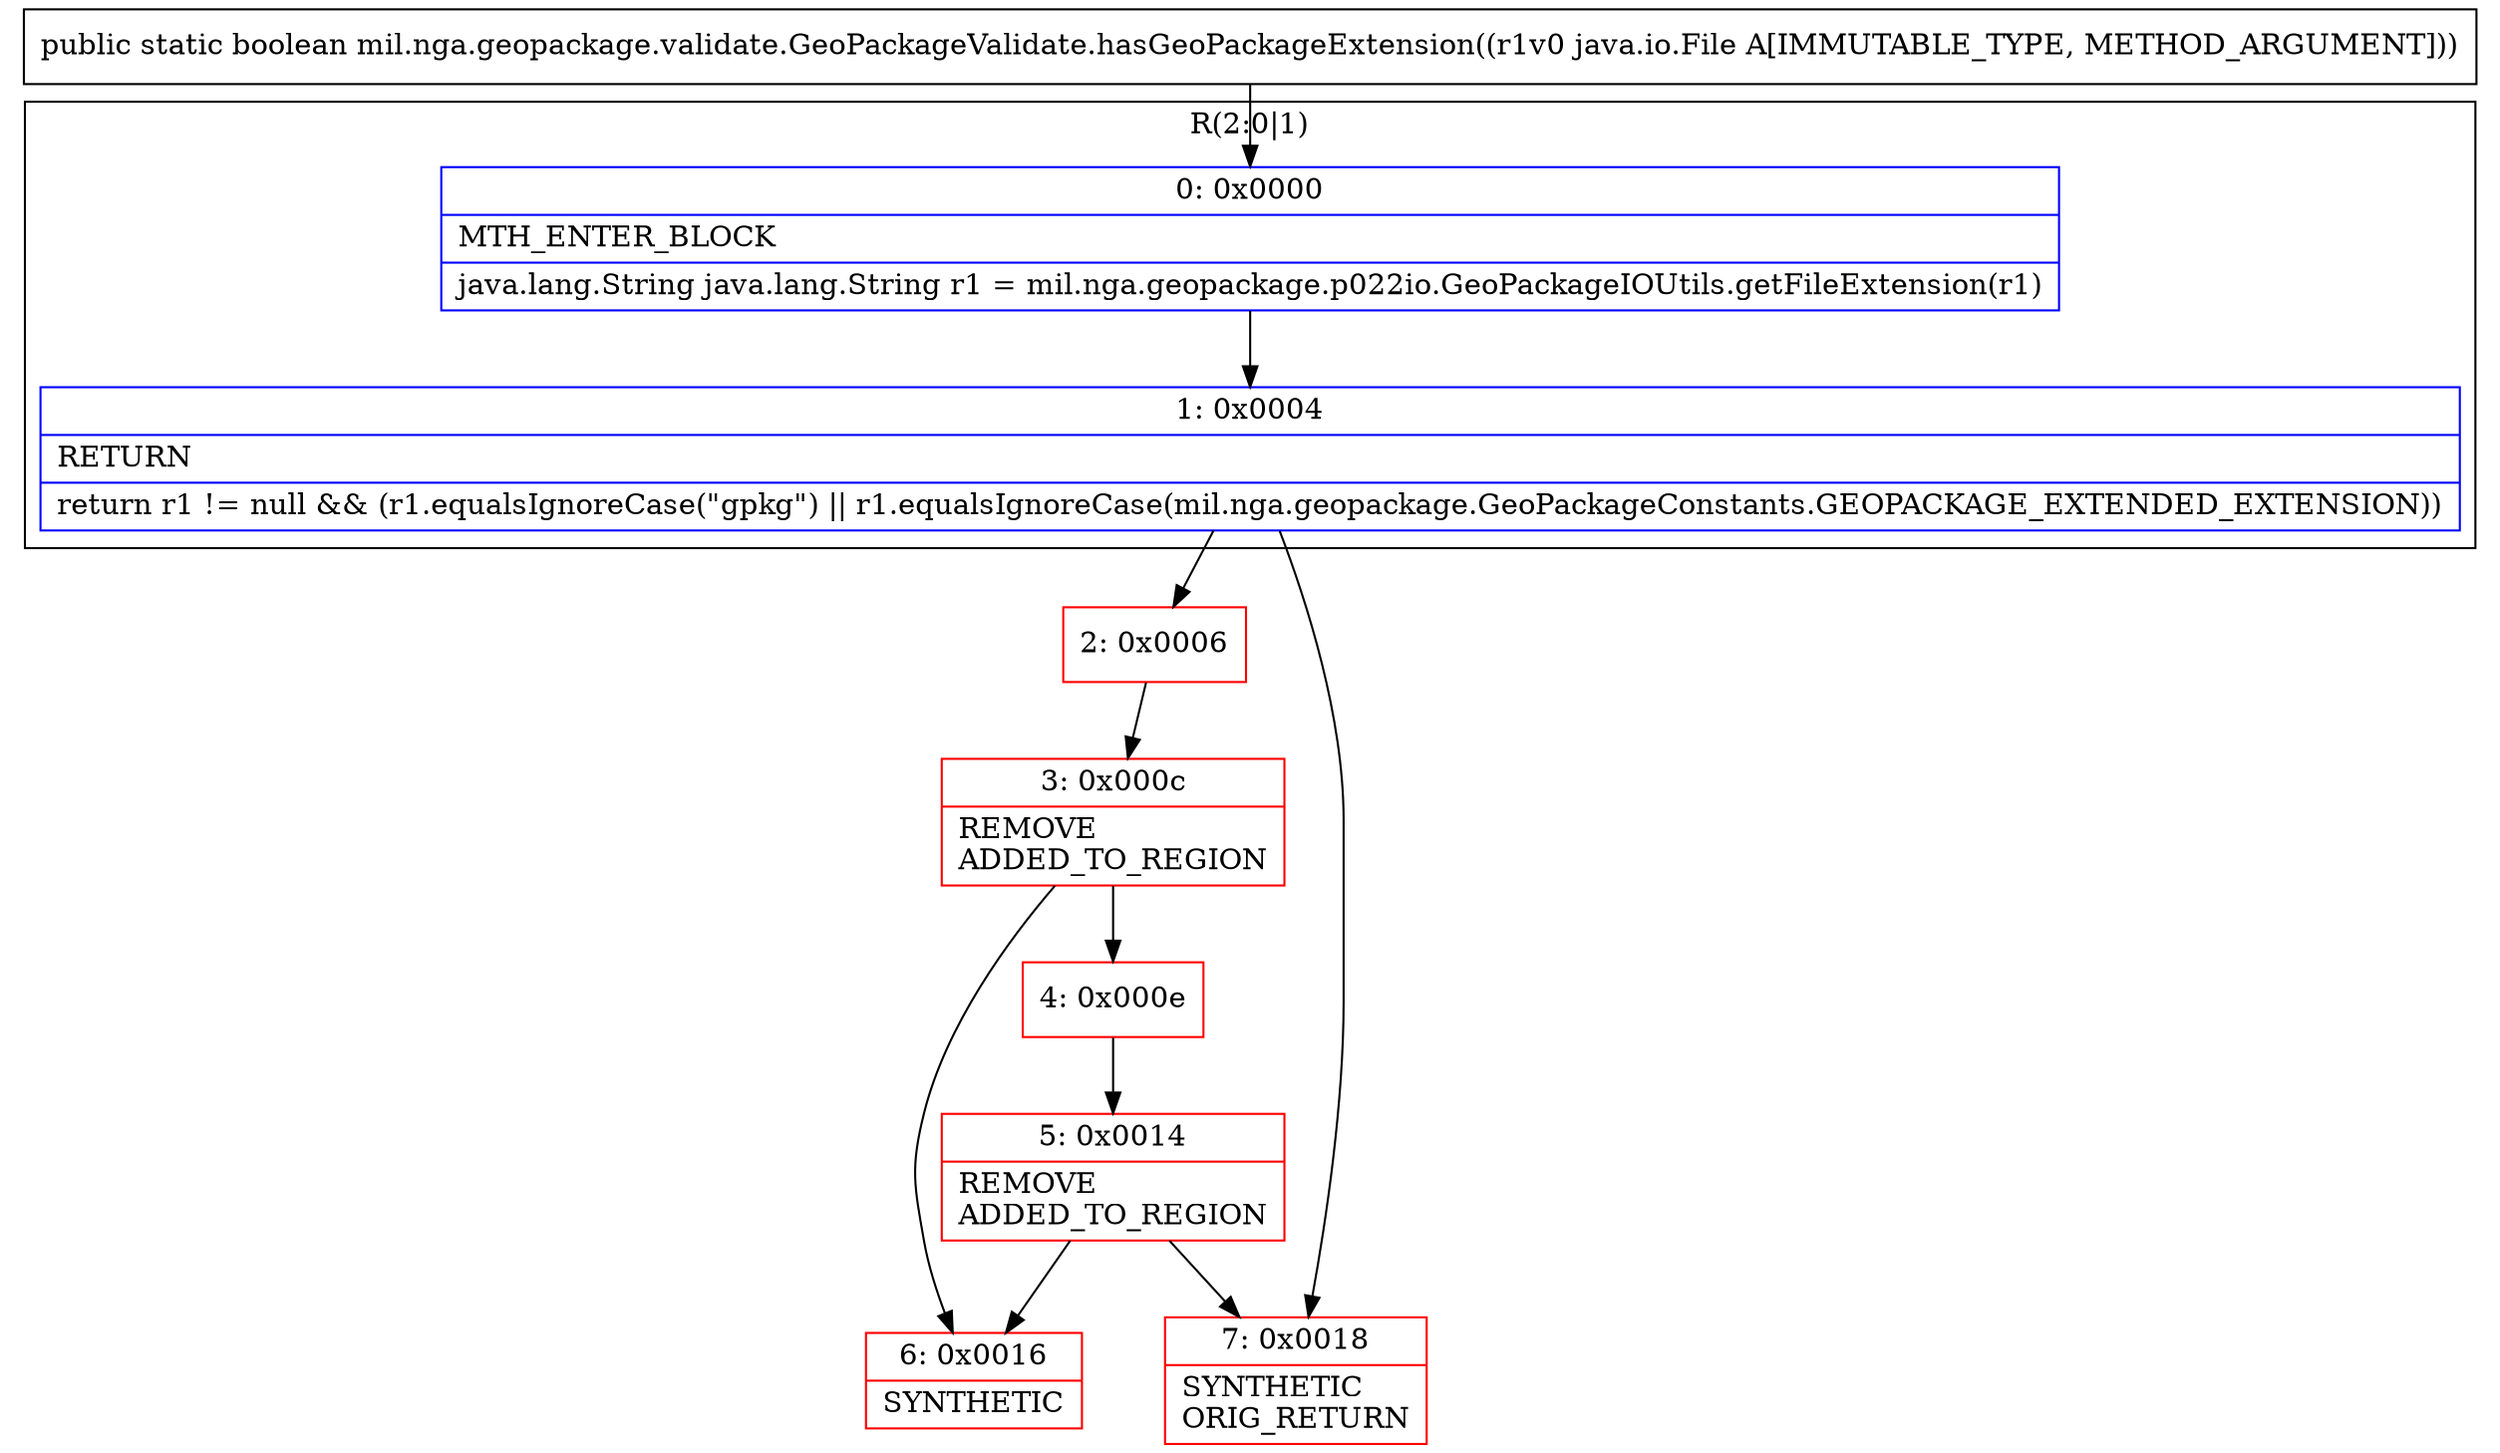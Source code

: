 digraph "CFG formil.nga.geopackage.validate.GeoPackageValidate.hasGeoPackageExtension(Ljava\/io\/File;)Z" {
subgraph cluster_Region_1962858774 {
label = "R(2:0|1)";
node [shape=record,color=blue];
Node_0 [shape=record,label="{0\:\ 0x0000|MTH_ENTER_BLOCK\l|java.lang.String java.lang.String r1 = mil.nga.geopackage.p022io.GeoPackageIOUtils.getFileExtension(r1)\l}"];
Node_1 [shape=record,label="{1\:\ 0x0004|RETURN\l|return r1 != null && (r1.equalsIgnoreCase(\"gpkg\") \|\| r1.equalsIgnoreCase(mil.nga.geopackage.GeoPackageConstants.GEOPACKAGE_EXTENDED_EXTENSION))\l}"];
}
Node_2 [shape=record,color=red,label="{2\:\ 0x0006}"];
Node_3 [shape=record,color=red,label="{3\:\ 0x000c|REMOVE\lADDED_TO_REGION\l}"];
Node_4 [shape=record,color=red,label="{4\:\ 0x000e}"];
Node_5 [shape=record,color=red,label="{5\:\ 0x0014|REMOVE\lADDED_TO_REGION\l}"];
Node_6 [shape=record,color=red,label="{6\:\ 0x0016|SYNTHETIC\l}"];
Node_7 [shape=record,color=red,label="{7\:\ 0x0018|SYNTHETIC\lORIG_RETURN\l}"];
MethodNode[shape=record,label="{public static boolean mil.nga.geopackage.validate.GeoPackageValidate.hasGeoPackageExtension((r1v0 java.io.File A[IMMUTABLE_TYPE, METHOD_ARGUMENT])) }"];
MethodNode -> Node_0;
Node_0 -> Node_1;
Node_1 -> Node_2;
Node_1 -> Node_7;
Node_2 -> Node_3;
Node_3 -> Node_4;
Node_3 -> Node_6;
Node_4 -> Node_5;
Node_5 -> Node_6;
Node_5 -> Node_7;
}

